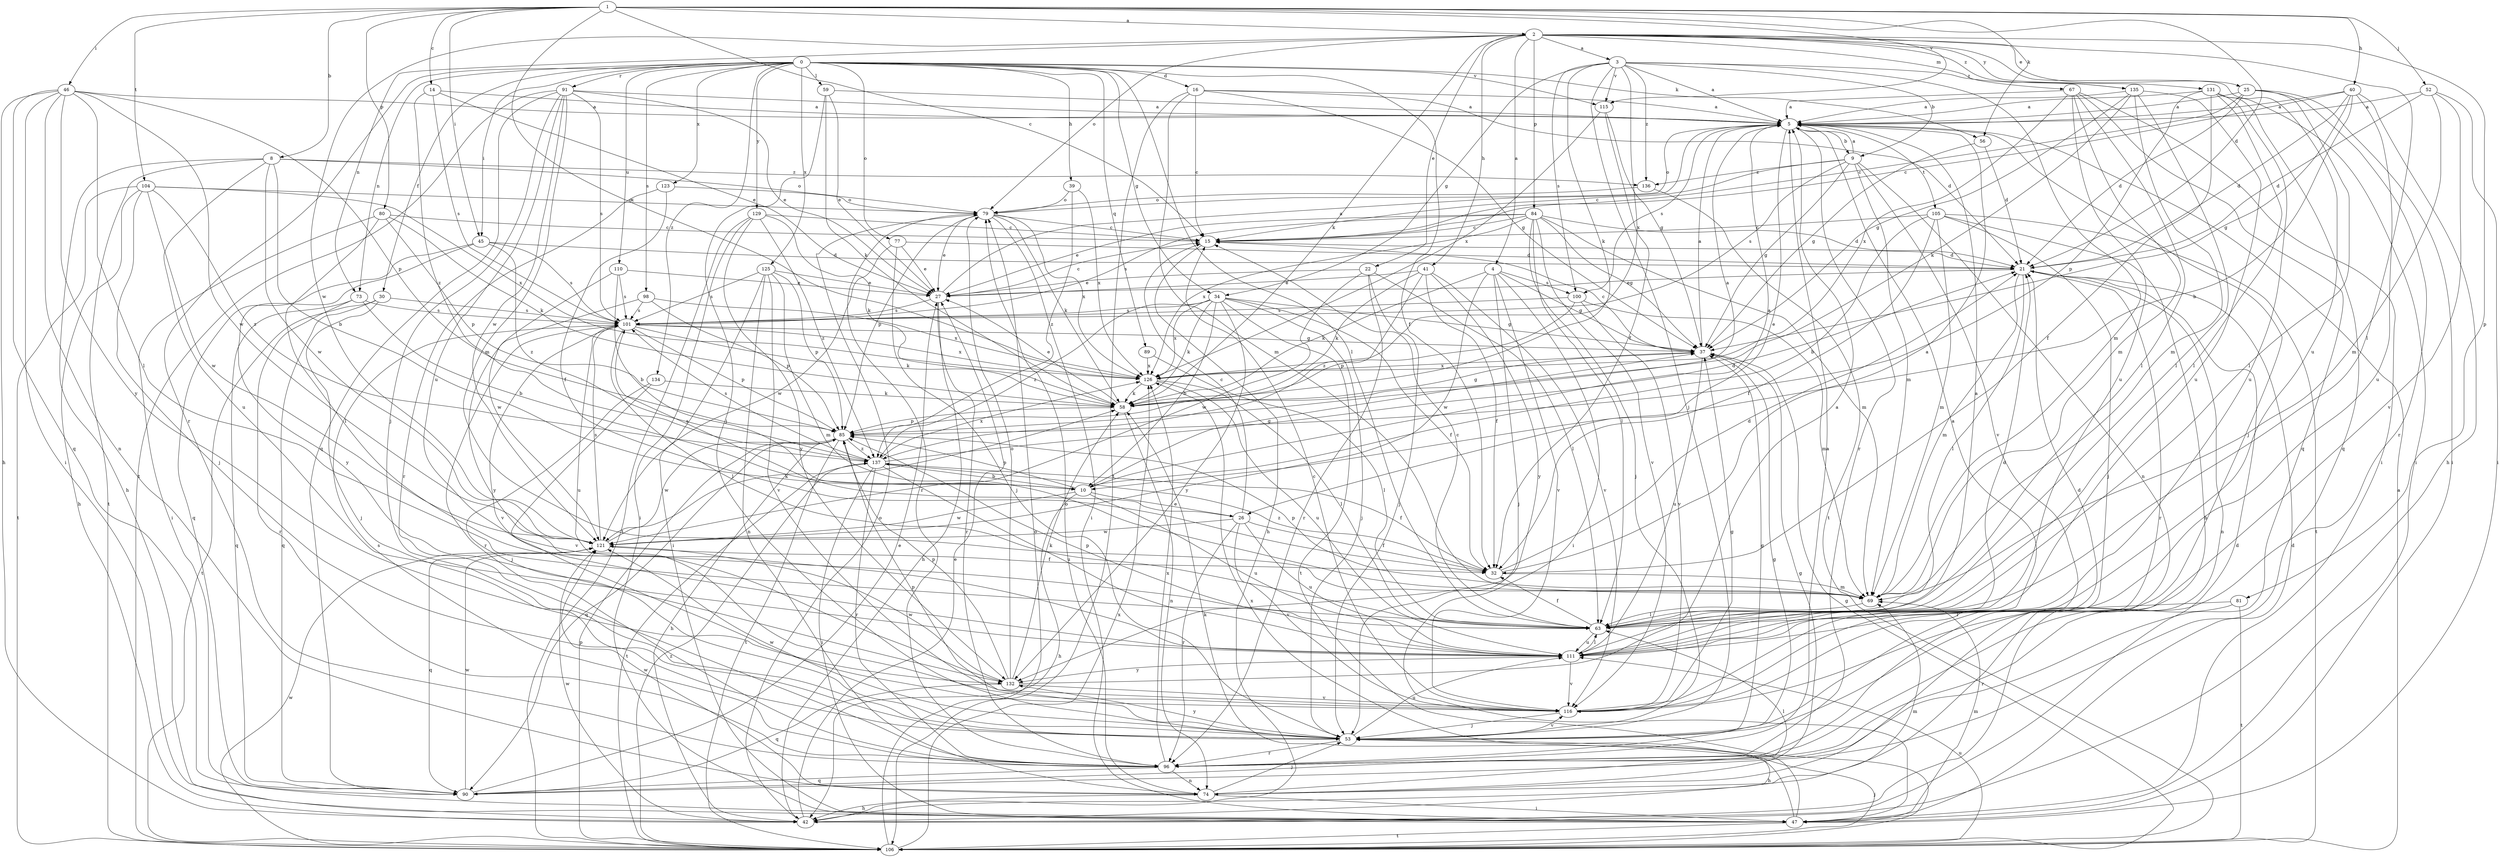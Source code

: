 strict digraph  {
0;
1;
2;
3;
4;
5;
8;
9;
10;
14;
15;
16;
21;
22;
25;
26;
27;
30;
32;
34;
37;
39;
40;
41;
42;
45;
46;
47;
52;
53;
56;
58;
59;
63;
67;
69;
73;
74;
77;
79;
80;
81;
84;
85;
89;
90;
91;
96;
98;
100;
101;
104;
105;
106;
110;
111;
115;
116;
121;
123;
125;
126;
129;
131;
132;
134;
135;
136;
137;
0 -> 16  [label=d];
0 -> 30  [label=f];
0 -> 32  [label=f];
0 -> 34  [label=g];
0 -> 39  [label=h];
0 -> 45  [label=i];
0 -> 56  [label=k];
0 -> 59  [label=l];
0 -> 63  [label=l];
0 -> 73  [label=n];
0 -> 77  [label=o];
0 -> 89  [label=q];
0 -> 91  [label=r];
0 -> 96  [label=r];
0 -> 98  [label=s];
0 -> 110  [label=u];
0 -> 115  [label=v];
0 -> 123  [label=x];
0 -> 125  [label=x];
0 -> 129  [label=y];
0 -> 134  [label=z];
1 -> 2  [label=a];
1 -> 8  [label=b];
1 -> 14  [label=c];
1 -> 15  [label=c];
1 -> 21  [label=d];
1 -> 40  [label=h];
1 -> 45  [label=i];
1 -> 46  [label=i];
1 -> 52  [label=j];
1 -> 56  [label=k];
1 -> 80  [label=p];
1 -> 104  [label=t];
1 -> 115  [label=v];
1 -> 126  [label=x];
2 -> 3  [label=a];
2 -> 4  [label=a];
2 -> 22  [label=e];
2 -> 25  [label=e];
2 -> 41  [label=h];
2 -> 58  [label=k];
2 -> 63  [label=l];
2 -> 67  [label=m];
2 -> 73  [label=n];
2 -> 79  [label=o];
2 -> 81  [label=p];
2 -> 84  [label=p];
2 -> 111  [label=u];
2 -> 121  [label=w];
2 -> 131  [label=y];
2 -> 135  [label=z];
3 -> 5  [label=a];
3 -> 9  [label=b];
3 -> 34  [label=g];
3 -> 53  [label=j];
3 -> 58  [label=k];
3 -> 69  [label=m];
3 -> 100  [label=s];
3 -> 115  [label=v];
3 -> 126  [label=x];
3 -> 135  [label=z];
3 -> 136  [label=z];
4 -> 37  [label=g];
4 -> 47  [label=i];
4 -> 53  [label=j];
4 -> 58  [label=k];
4 -> 100  [label=s];
4 -> 116  [label=v];
4 -> 121  [label=w];
5 -> 9  [label=b];
5 -> 26  [label=e];
5 -> 53  [label=j];
5 -> 79  [label=o];
5 -> 96  [label=r];
5 -> 100  [label=s];
5 -> 105  [label=t];
8 -> 10  [label=b];
8 -> 42  [label=h];
8 -> 79  [label=o];
8 -> 106  [label=t];
8 -> 111  [label=u];
8 -> 121  [label=w];
8 -> 136  [label=z];
9 -> 5  [label=a];
9 -> 15  [label=c];
9 -> 37  [label=g];
9 -> 69  [label=m];
9 -> 74  [label=n];
9 -> 101  [label=s];
9 -> 116  [label=v];
9 -> 136  [label=z];
10 -> 5  [label=a];
10 -> 26  [label=e];
10 -> 37  [label=g];
10 -> 42  [label=h];
10 -> 85  [label=p];
10 -> 111  [label=u];
10 -> 121  [label=w];
14 -> 5  [label=a];
14 -> 27  [label=e];
14 -> 101  [label=s];
14 -> 137  [label=z];
15 -> 21  [label=d];
15 -> 42  [label=h];
16 -> 5  [label=a];
16 -> 15  [label=c];
16 -> 21  [label=d];
16 -> 37  [label=g];
16 -> 69  [label=m];
16 -> 106  [label=t];
21 -> 27  [label=e];
21 -> 63  [label=l];
21 -> 69  [label=m];
21 -> 74  [label=n];
21 -> 96  [label=r];
22 -> 27  [label=e];
22 -> 53  [label=j];
22 -> 63  [label=l];
22 -> 96  [label=r];
22 -> 121  [label=w];
25 -> 5  [label=a];
25 -> 15  [label=c];
25 -> 21  [label=d];
25 -> 47  [label=i];
25 -> 63  [label=l];
25 -> 96  [label=r];
26 -> 15  [label=c];
26 -> 32  [label=f];
26 -> 96  [label=r];
26 -> 101  [label=s];
26 -> 111  [label=u];
26 -> 116  [label=v];
26 -> 121  [label=w];
27 -> 5  [label=a];
27 -> 15  [label=c];
27 -> 42  [label=h];
27 -> 96  [label=r];
27 -> 101  [label=s];
30 -> 53  [label=j];
30 -> 90  [label=q];
30 -> 101  [label=s];
30 -> 106  [label=t];
32 -> 5  [label=a];
32 -> 21  [label=d];
32 -> 69  [label=m];
32 -> 137  [label=z];
34 -> 10  [label=b];
34 -> 32  [label=f];
34 -> 37  [label=g];
34 -> 53  [label=j];
34 -> 58  [label=k];
34 -> 101  [label=s];
34 -> 106  [label=t];
34 -> 126  [label=x];
34 -> 132  [label=y];
34 -> 137  [label=z];
37 -> 5  [label=a];
37 -> 15  [label=c];
37 -> 111  [label=u];
37 -> 126  [label=x];
39 -> 79  [label=o];
39 -> 126  [label=x];
39 -> 137  [label=z];
40 -> 5  [label=a];
40 -> 10  [label=b];
40 -> 15  [label=c];
40 -> 21  [label=d];
40 -> 37  [label=g];
40 -> 42  [label=h];
40 -> 111  [label=u];
41 -> 27  [label=e];
41 -> 32  [label=f];
41 -> 58  [label=k];
41 -> 116  [label=v];
41 -> 132  [label=y];
41 -> 137  [label=z];
42 -> 21  [label=d];
42 -> 27  [label=e];
42 -> 69  [label=m];
42 -> 79  [label=o];
42 -> 121  [label=w];
45 -> 21  [label=d];
45 -> 90  [label=q];
45 -> 101  [label=s];
45 -> 132  [label=y];
45 -> 137  [label=z];
46 -> 5  [label=a];
46 -> 42  [label=h];
46 -> 47  [label=i];
46 -> 63  [label=l];
46 -> 74  [label=n];
46 -> 85  [label=p];
46 -> 90  [label=q];
46 -> 121  [label=w];
46 -> 132  [label=y];
47 -> 21  [label=d];
47 -> 58  [label=k];
47 -> 69  [label=m];
47 -> 106  [label=t];
47 -> 126  [label=x];
52 -> 5  [label=a];
52 -> 21  [label=d];
52 -> 47  [label=i];
52 -> 69  [label=m];
52 -> 116  [label=v];
53 -> 37  [label=g];
53 -> 42  [label=h];
53 -> 85  [label=p];
53 -> 96  [label=r];
53 -> 111  [label=u];
53 -> 116  [label=v];
53 -> 121  [label=w];
53 -> 132  [label=y];
56 -> 21  [label=d];
56 -> 37  [label=g];
58 -> 27  [label=e];
58 -> 37  [label=g];
58 -> 74  [label=n];
58 -> 85  [label=p];
59 -> 5  [label=a];
59 -> 27  [label=e];
59 -> 53  [label=j];
59 -> 58  [label=k];
63 -> 15  [label=c];
63 -> 32  [label=f];
63 -> 111  [label=u];
67 -> 5  [label=a];
67 -> 47  [label=i];
67 -> 63  [label=l];
67 -> 69  [label=m];
67 -> 90  [label=q];
67 -> 111  [label=u];
67 -> 126  [label=x];
69 -> 63  [label=l];
69 -> 85  [label=p];
73 -> 10  [label=b];
73 -> 90  [label=q];
73 -> 96  [label=r];
73 -> 101  [label=s];
74 -> 37  [label=g];
74 -> 42  [label=h];
74 -> 47  [label=i];
74 -> 53  [label=j];
74 -> 63  [label=l];
74 -> 79  [label=o];
74 -> 121  [label=w];
77 -> 21  [label=d];
77 -> 27  [label=e];
77 -> 53  [label=j];
77 -> 121  [label=w];
79 -> 15  [label=c];
79 -> 27  [label=e];
79 -> 47  [label=i];
79 -> 58  [label=k];
79 -> 85  [label=p];
79 -> 96  [label=r];
79 -> 126  [label=x];
80 -> 15  [label=c];
80 -> 47  [label=i];
80 -> 58  [label=k];
80 -> 63  [label=l];
80 -> 85  [label=p];
81 -> 63  [label=l];
81 -> 96  [label=r];
81 -> 106  [label=t];
84 -> 15  [label=c];
84 -> 21  [label=d];
84 -> 27  [label=e];
84 -> 37  [label=g];
84 -> 53  [label=j];
84 -> 63  [label=l];
84 -> 69  [label=m];
84 -> 101  [label=s];
84 -> 116  [label=v];
84 -> 126  [label=x];
85 -> 5  [label=a];
85 -> 42  [label=h];
85 -> 90  [label=q];
85 -> 106  [label=t];
85 -> 121  [label=w];
85 -> 137  [label=z];
89 -> 63  [label=l];
89 -> 126  [label=x];
90 -> 27  [label=e];
90 -> 121  [label=w];
91 -> 5  [label=a];
91 -> 27  [label=e];
91 -> 53  [label=j];
91 -> 69  [label=m];
91 -> 90  [label=q];
91 -> 101  [label=s];
91 -> 106  [label=t];
91 -> 111  [label=u];
91 -> 121  [label=w];
96 -> 5  [label=a];
96 -> 37  [label=g];
96 -> 74  [label=n];
96 -> 90  [label=q];
96 -> 101  [label=s];
96 -> 126  [label=x];
98 -> 85  [label=p];
98 -> 101  [label=s];
98 -> 126  [label=x];
98 -> 132  [label=y];
100 -> 69  [label=m];
100 -> 85  [label=p];
100 -> 101  [label=s];
100 -> 116  [label=v];
101 -> 37  [label=g];
101 -> 58  [label=k];
101 -> 63  [label=l];
101 -> 85  [label=p];
101 -> 96  [label=r];
101 -> 111  [label=u];
101 -> 116  [label=v];
101 -> 126  [label=x];
104 -> 42  [label=h];
104 -> 53  [label=j];
104 -> 79  [label=o];
104 -> 106  [label=t];
104 -> 121  [label=w];
104 -> 126  [label=x];
104 -> 137  [label=z];
105 -> 10  [label=b];
105 -> 15  [label=c];
105 -> 32  [label=f];
105 -> 42  [label=h];
105 -> 53  [label=j];
105 -> 69  [label=m];
105 -> 106  [label=t];
106 -> 5  [label=a];
106 -> 37  [label=g];
106 -> 53  [label=j];
106 -> 79  [label=o];
106 -> 85  [label=p];
106 -> 111  [label=u];
106 -> 121  [label=w];
106 -> 126  [label=x];
106 -> 137  [label=z];
110 -> 10  [label=b];
110 -> 27  [label=e];
110 -> 101  [label=s];
110 -> 121  [label=w];
111 -> 5  [label=a];
111 -> 21  [label=d];
111 -> 63  [label=l];
111 -> 85  [label=p];
111 -> 116  [label=v];
111 -> 132  [label=y];
115 -> 32  [label=f];
115 -> 37  [label=g];
115 -> 126  [label=x];
116 -> 5  [label=a];
116 -> 15  [label=c];
116 -> 21  [label=d];
116 -> 37  [label=g];
116 -> 53  [label=j];
121 -> 32  [label=f];
121 -> 58  [label=k];
121 -> 90  [label=q];
121 -> 101  [label=s];
123 -> 32  [label=f];
123 -> 79  [label=o];
123 -> 96  [label=r];
125 -> 27  [label=e];
125 -> 47  [label=i];
125 -> 69  [label=m];
125 -> 74  [label=n];
125 -> 85  [label=p];
125 -> 101  [label=s];
125 -> 116  [label=v];
126 -> 58  [label=k];
126 -> 63  [label=l];
126 -> 111  [label=u];
129 -> 15  [label=c];
129 -> 47  [label=i];
129 -> 58  [label=k];
129 -> 106  [label=t];
129 -> 132  [label=y];
129 -> 137  [label=z];
131 -> 5  [label=a];
131 -> 32  [label=f];
131 -> 47  [label=i];
131 -> 63  [label=l];
131 -> 85  [label=p];
131 -> 90  [label=q];
131 -> 111  [label=u];
132 -> 5  [label=a];
132 -> 58  [label=k];
132 -> 79  [label=o];
132 -> 85  [label=p];
132 -> 90  [label=q];
132 -> 116  [label=v];
132 -> 121  [label=w];
134 -> 53  [label=j];
134 -> 58  [label=k];
134 -> 116  [label=v];
135 -> 5  [label=a];
135 -> 37  [label=g];
135 -> 58  [label=k];
135 -> 63  [label=l];
135 -> 69  [label=m];
135 -> 111  [label=u];
136 -> 79  [label=o];
136 -> 106  [label=t];
137 -> 10  [label=b];
137 -> 21  [label=d];
137 -> 32  [label=f];
137 -> 47  [label=i];
137 -> 96  [label=r];
137 -> 101  [label=s];
137 -> 106  [label=t];
137 -> 111  [label=u];
137 -> 126  [label=x];
}
